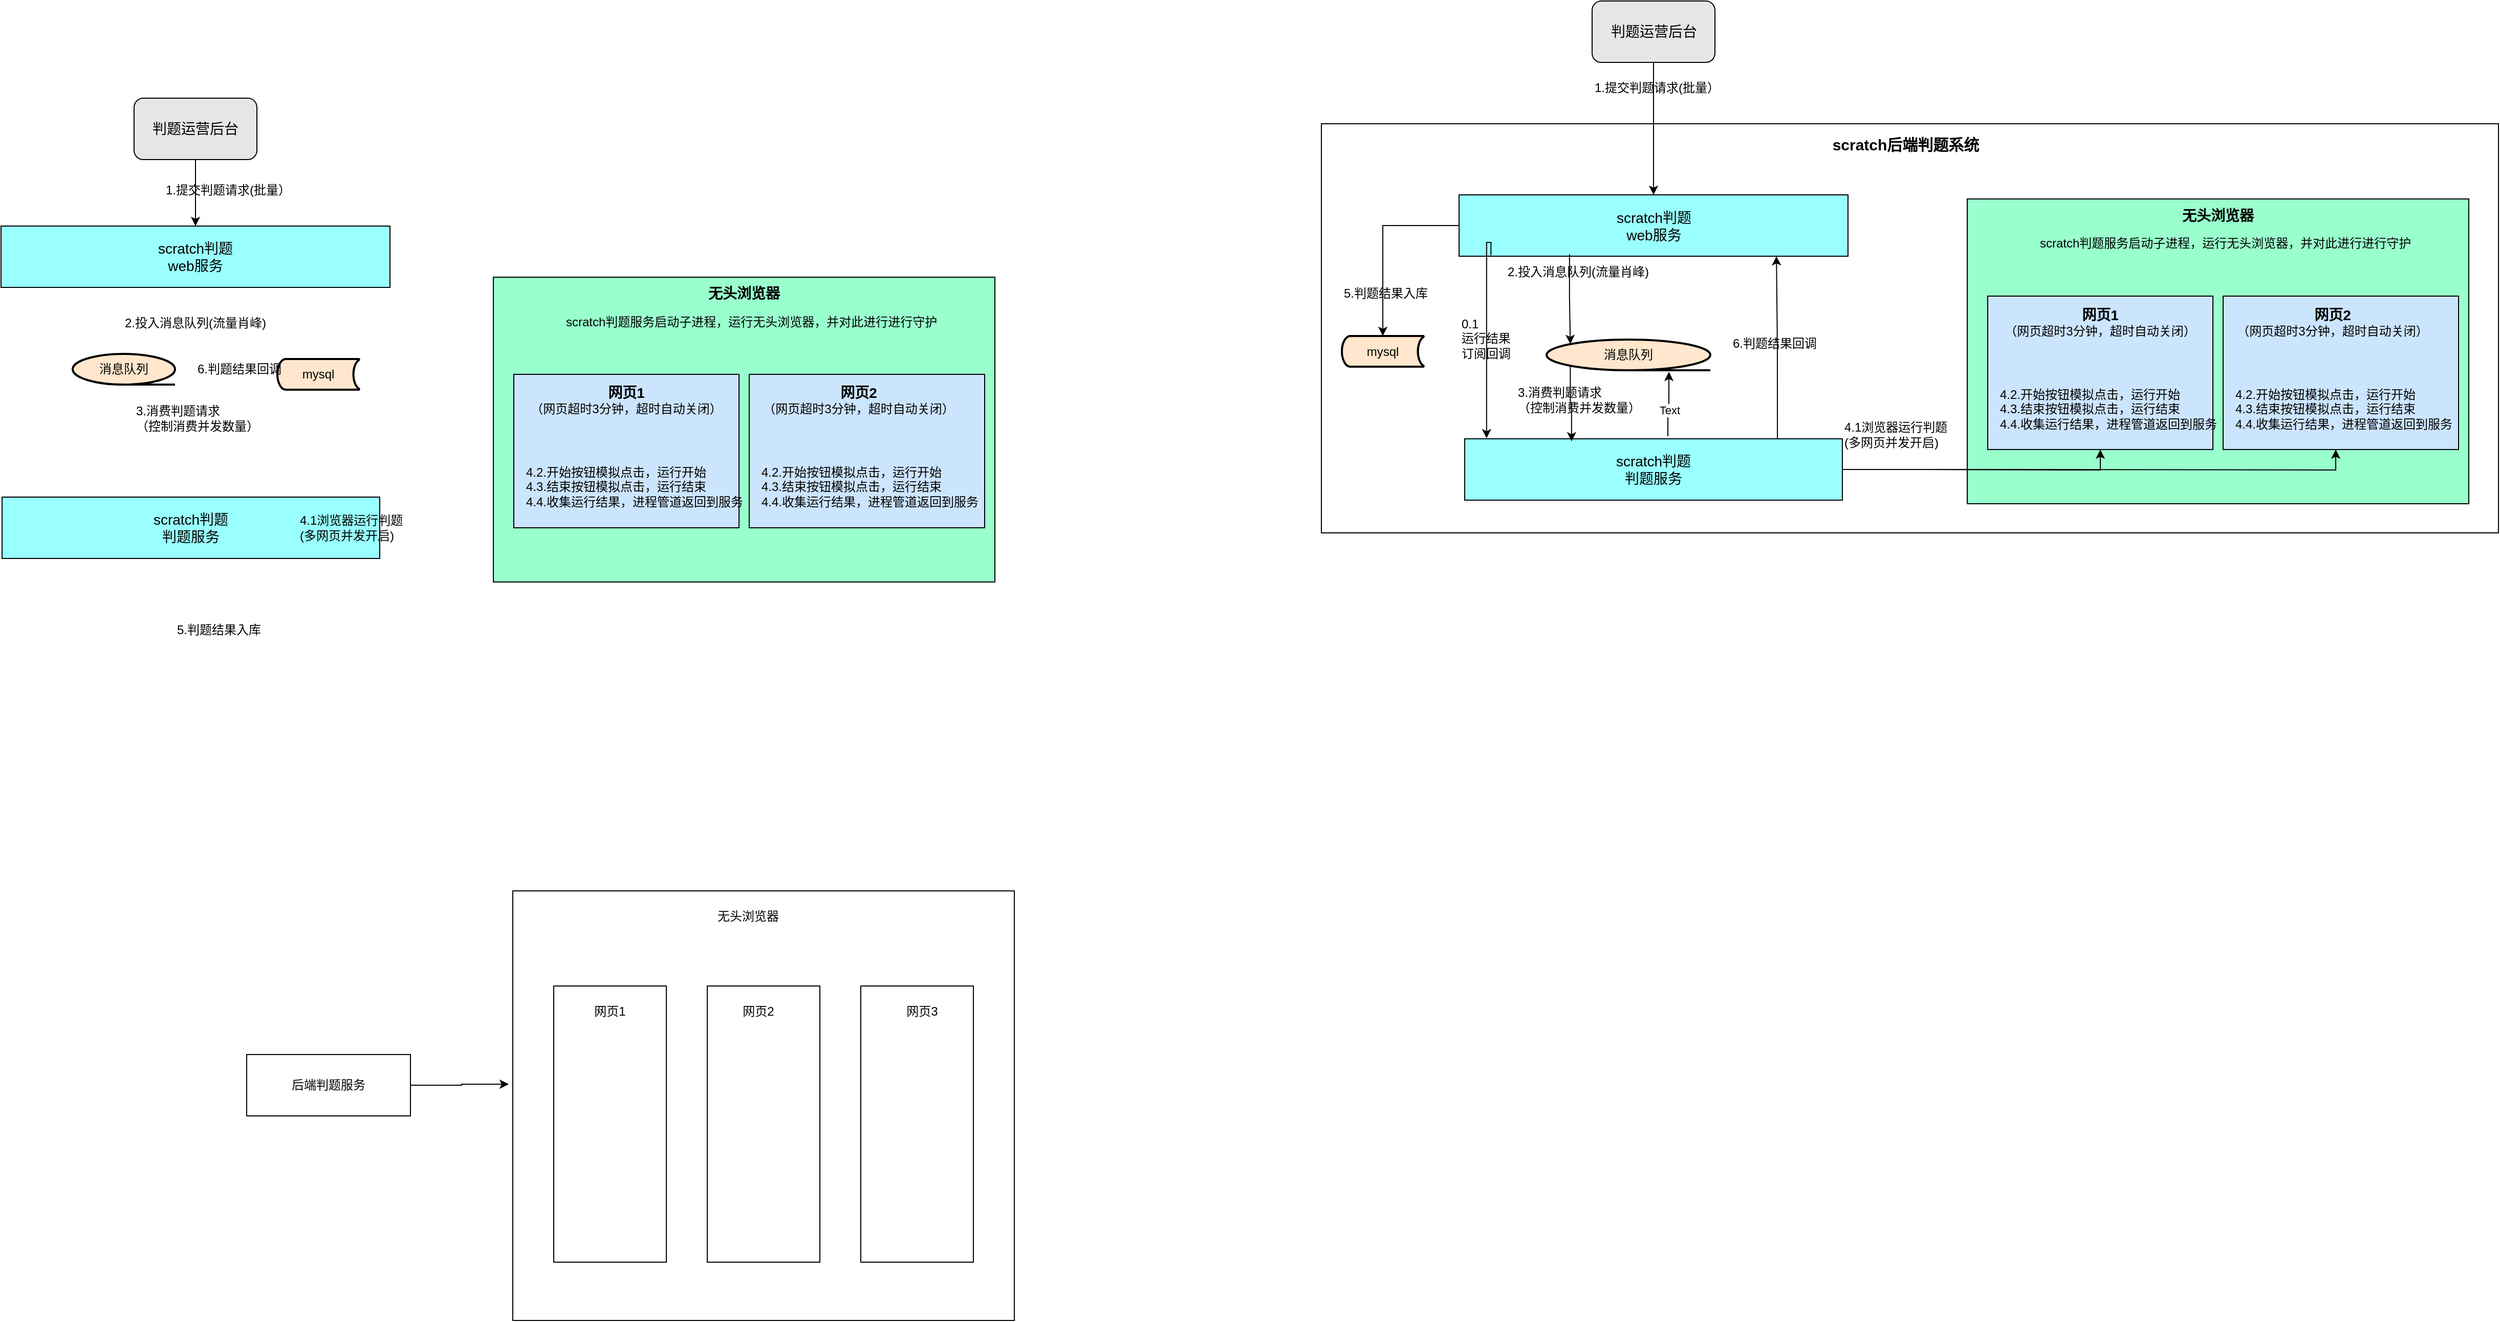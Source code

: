 <mxfile version="21.8.0" type="github">
  <diagram name="第 1 页" id="Y1HsQ0itf-nCOPws9BB6">
    <mxGraphModel dx="1434" dy="760" grid="1" gridSize="10" guides="1" tooltips="1" connect="1" arrows="1" fold="1" page="1" pageScale="1" pageWidth="827" pageHeight="1169" math="0" shadow="0">
      <root>
        <mxCell id="0" />
        <mxCell id="1" parent="0" />
        <mxCell id="sFtv7r6JDpLOcGtbxZpa-3" value="消息队列" style="strokeWidth=2;html=1;shape=mxgraph.flowchart.sequential_data;whiteSpace=wrap;fillColor=#FFE6CC;" vertex="1" parent="1">
          <mxGeometry x="120" y="365" width="100" height="30" as="geometry" />
        </mxCell>
        <mxCell id="sFtv7r6JDpLOcGtbxZpa-22" style="edgeStyle=orthogonalEdgeStyle;rounded=0;orthogonalLoop=1;jettySize=auto;html=1;exitX=0.5;exitY=1;exitDx=0;exitDy=0;entryX=0.5;entryY=0;entryDx=0;entryDy=0;" edge="1" parent="1" source="sFtv7r6JDpLOcGtbxZpa-4" target="sFtv7r6JDpLOcGtbxZpa-6">
          <mxGeometry relative="1" as="geometry" />
        </mxCell>
        <mxCell id="sFtv7r6JDpLOcGtbxZpa-4" value="&lt;font style=&quot;font-size: 14px;&quot;&gt;判题运营后台&lt;/font&gt;" style="rounded=1;whiteSpace=wrap;html=1;fillColor=#E6E6E6;" vertex="1" parent="1">
          <mxGeometry x="180" y="115" width="120" height="60" as="geometry" />
        </mxCell>
        <mxCell id="sFtv7r6JDpLOcGtbxZpa-6" value="&lt;font style=&quot;font-size: 14px;&quot;&gt;scratch判题&lt;br&gt;web服务&lt;/font&gt;" style="rounded=0;whiteSpace=wrap;html=1;fillColor=#99FFFF;" vertex="1" parent="1">
          <mxGeometry x="50" y="240" width="380" height="60" as="geometry" />
        </mxCell>
        <mxCell id="sFtv7r6JDpLOcGtbxZpa-7" value="&lt;font style=&quot;font-size: 14px;&quot;&gt;scratch判题&lt;br&gt;判题服务&lt;/font&gt;" style="rounded=0;whiteSpace=wrap;html=1;fillColor=#99FFFF;" vertex="1" parent="1">
          <mxGeometry x="51" y="505" width="369" height="60" as="geometry" />
        </mxCell>
        <mxCell id="sFtv7r6JDpLOcGtbxZpa-12" value="" style="rounded=0;whiteSpace=wrap;html=1;fillColor=#99FFCC;" vertex="1" parent="1">
          <mxGeometry x="531" y="290" width="490" height="298" as="geometry" />
        </mxCell>
        <mxCell id="sFtv7r6JDpLOcGtbxZpa-13" value="" style="rounded=0;whiteSpace=wrap;html=1;align=left;fillColor=#CCE5FF;" vertex="1" parent="1">
          <mxGeometry x="551" y="385" width="220" height="150" as="geometry" />
        </mxCell>
        <mxCell id="sFtv7r6JDpLOcGtbxZpa-15" value="" style="rounded=0;whiteSpace=wrap;html=1;fillColor=#CCE5FF;" vertex="1" parent="1">
          <mxGeometry x="781" y="385" width="230" height="150" as="geometry" />
        </mxCell>
        <mxCell id="sFtv7r6JDpLOcGtbxZpa-16" value="无头浏览器" style="text;html=1;strokeColor=none;fillColor=none;align=center;verticalAlign=middle;whiteSpace=wrap;rounded=0;fontSize=14;fontStyle=1" vertex="1" parent="1">
          <mxGeometry x="726" y="291" width="100" height="30" as="geometry" />
        </mxCell>
        <mxCell id="sFtv7r6JDpLOcGtbxZpa-17" value="&lt;b style=&quot;font-size: 14px;&quot;&gt;网页1&lt;br&gt;&lt;/b&gt;（网页超时3分钟，超时自动关闭）" style="text;html=1;strokeColor=none;fillColor=none;align=center;verticalAlign=middle;whiteSpace=wrap;rounded=0;" vertex="1" parent="1">
          <mxGeometry x="551" y="395" width="220" height="30" as="geometry" />
        </mxCell>
        <mxCell id="sFtv7r6JDpLOcGtbxZpa-41" value="后端判题服务" style="rounded=0;whiteSpace=wrap;html=1;" vertex="1" parent="1">
          <mxGeometry x="290" y="1050" width="160" height="60" as="geometry" />
        </mxCell>
        <mxCell id="sFtv7r6JDpLOcGtbxZpa-42" value="" style="rounded=0;whiteSpace=wrap;html=1;" vertex="1" parent="1">
          <mxGeometry x="550" y="890" width="490" height="420" as="geometry" />
        </mxCell>
        <mxCell id="sFtv7r6JDpLOcGtbxZpa-44" value="" style="rounded=0;whiteSpace=wrap;html=1;" vertex="1" parent="1">
          <mxGeometry x="590" y="983" width="110" height="270" as="geometry" />
        </mxCell>
        <mxCell id="sFtv7r6JDpLOcGtbxZpa-45" value="" style="rounded=0;whiteSpace=wrap;html=1;" vertex="1" parent="1">
          <mxGeometry x="740" y="983" width="110" height="270" as="geometry" />
        </mxCell>
        <mxCell id="sFtv7r6JDpLOcGtbxZpa-46" value="" style="rounded=0;whiteSpace=wrap;html=1;" vertex="1" parent="1">
          <mxGeometry x="890" y="983" width="110" height="270" as="geometry" />
        </mxCell>
        <mxCell id="sFtv7r6JDpLOcGtbxZpa-47" value="无头浏览器" style="text;html=1;strokeColor=none;fillColor=none;align=center;verticalAlign=middle;whiteSpace=wrap;rounded=0;" vertex="1" parent="1">
          <mxGeometry x="730" y="900" width="100" height="30" as="geometry" />
        </mxCell>
        <mxCell id="sFtv7r6JDpLOcGtbxZpa-48" value="网页1" style="text;html=1;strokeColor=none;fillColor=none;align=center;verticalAlign=middle;whiteSpace=wrap;rounded=0;" vertex="1" parent="1">
          <mxGeometry x="615" y="993" width="60" height="30" as="geometry" />
        </mxCell>
        <mxCell id="sFtv7r6JDpLOcGtbxZpa-49" value="网页2" style="text;html=1;strokeColor=none;fillColor=none;align=center;verticalAlign=middle;whiteSpace=wrap;rounded=0;" vertex="1" parent="1">
          <mxGeometry x="760" y="993" width="60" height="30" as="geometry" />
        </mxCell>
        <mxCell id="sFtv7r6JDpLOcGtbxZpa-50" value="网页3" style="text;html=1;strokeColor=none;fillColor=none;align=center;verticalAlign=middle;whiteSpace=wrap;rounded=0;" vertex="1" parent="1">
          <mxGeometry x="920" y="993" width="60" height="30" as="geometry" />
        </mxCell>
        <mxCell id="sFtv7r6JDpLOcGtbxZpa-52" style="edgeStyle=orthogonalEdgeStyle;rounded=0;orthogonalLoop=1;jettySize=auto;html=1;exitX=1;exitY=0.5;exitDx=0;exitDy=0;entryX=-0.008;entryY=0.45;entryDx=0;entryDy=0;entryPerimeter=0;" edge="1" parent="1" source="sFtv7r6JDpLOcGtbxZpa-41" target="sFtv7r6JDpLOcGtbxZpa-42">
          <mxGeometry relative="1" as="geometry" />
        </mxCell>
        <mxCell id="sFtv7r6JDpLOcGtbxZpa-59" value="1.提交判题请求(批量）" style="text;html=1;strokeColor=none;fillColor=none;align=left;verticalAlign=middle;whiteSpace=wrap;rounded=0;" vertex="1" parent="1">
          <mxGeometry x="209" y="190" width="151" height="30" as="geometry" />
        </mxCell>
        <mxCell id="sFtv7r6JDpLOcGtbxZpa-60" value="2.投入消息队列(流量肖峰)" style="text;html=1;strokeColor=none;fillColor=none;align=left;verticalAlign=middle;whiteSpace=wrap;rounded=0;" vertex="1" parent="1">
          <mxGeometry x="169" y="320" width="169" height="30" as="geometry" />
        </mxCell>
        <mxCell id="sFtv7r6JDpLOcGtbxZpa-62" value="3.消费判题请求&lt;br&gt;（控制消费并发数量）" style="text;html=1;strokeColor=none;fillColor=none;align=left;verticalAlign=middle;whiteSpace=wrap;rounded=0;" vertex="1" parent="1">
          <mxGeometry x="180" y="413" width="140" height="30" as="geometry" />
        </mxCell>
        <mxCell id="sFtv7r6JDpLOcGtbxZpa-64" value="4.1浏览器运行判题&lt;br&gt;(多网页并发开启)" style="text;html=1;strokeColor=none;fillColor=none;align=left;verticalAlign=middle;whiteSpace=wrap;rounded=0;" vertex="1" parent="1">
          <mxGeometry x="340" y="520" width="130" height="30" as="geometry" />
        </mxCell>
        <mxCell id="sFtv7r6JDpLOcGtbxZpa-67" value="5.判题结果入库" style="text;html=1;strokeColor=none;fillColor=none;align=left;verticalAlign=middle;whiteSpace=wrap;rounded=0;" vertex="1" parent="1">
          <mxGeometry x="220" y="620" width="100" height="30" as="geometry" />
        </mxCell>
        <mxCell id="sFtv7r6JDpLOcGtbxZpa-75" value="&lt;b style=&quot;font-size: 14px;&quot;&gt;网页2&lt;br&gt;&lt;/b&gt;（网页超时3分钟，超时自动关闭）" style="text;html=1;strokeColor=none;fillColor=none;align=center;verticalAlign=middle;whiteSpace=wrap;rounded=0;" vertex="1" parent="1">
          <mxGeometry x="778" y="395" width="220" height="30" as="geometry" />
        </mxCell>
        <mxCell id="sFtv7r6JDpLOcGtbxZpa-76" value="4.2.开始按钮模拟点击，运行开始&lt;br style=&quot;border-color: var(--border-color);&quot;&gt;4.3.结束按钮模拟点击，运行结束&lt;br style=&quot;border-color: var(--border-color);&quot;&gt;&lt;span style=&quot;border-color: var(--border-color);&quot;&gt;4.4.收集运行结果，进程管道返回到服务&lt;/span&gt;" style="text;html=1;strokeColor=none;fillColor=none;align=left;verticalAlign=middle;rounded=0;" vertex="1" parent="1">
          <mxGeometry x="561" y="455" width="200" height="80" as="geometry" />
        </mxCell>
        <mxCell id="sFtv7r6JDpLOcGtbxZpa-80" value="4.2.开始按钮模拟点击，运行开始&lt;br style=&quot;border-color: var(--border-color);&quot;&gt;4.3.结束按钮&lt;span style=&quot;&quot;&gt;模拟点击，运行结束&lt;/span&gt;&lt;br style=&quot;border-color: var(--border-color);&quot;&gt;&lt;span style=&quot;&quot;&gt;4.4.收集运行结果，进程管道返回到服务&lt;/span&gt;" style="text;html=1;strokeColor=none;fillColor=none;align=left;verticalAlign=middle;rounded=0;" vertex="1" parent="1">
          <mxGeometry x="791" y="455" width="200" height="80" as="geometry" />
        </mxCell>
        <mxCell id="sFtv7r6JDpLOcGtbxZpa-81" value="scratch判题服务启动子进程，运行无头浏览器，并对此进行进行守护" style="text;html=1;strokeColor=none;fillColor=none;align=left;verticalAlign=middle;whiteSpace=wrap;rounded=0;" vertex="1" parent="1">
          <mxGeometry x="600" y="316" width="380" height="35" as="geometry" />
        </mxCell>
        <mxCell id="sFtv7r6JDpLOcGtbxZpa-82" value="mysql" style="strokeWidth=2;html=1;shape=mxgraph.flowchart.stored_data;whiteSpace=wrap;fillColor=#FFE6CC;" vertex="1" parent="1">
          <mxGeometry x="320" y="370" width="80" height="30" as="geometry" />
        </mxCell>
        <mxCell id="sFtv7r6JDpLOcGtbxZpa-66" value="6.判题结果回调" style="text;html=1;strokeColor=none;fillColor=none;align=left;verticalAlign=middle;whiteSpace=wrap;rounded=0;" vertex="1" parent="1">
          <mxGeometry x="240" y="365" width="100" height="30" as="geometry" />
        </mxCell>
        <mxCell id="sFtv7r6JDpLOcGtbxZpa-86" value="" style="rounded=0;whiteSpace=wrap;html=1;" vertex="1" parent="1">
          <mxGeometry x="1340" y="140" width="1150" height="400" as="geometry" />
        </mxCell>
        <mxCell id="sFtv7r6JDpLOcGtbxZpa-87" value="消息队列" style="strokeWidth=2;html=1;shape=mxgraph.flowchart.sequential_data;whiteSpace=wrap;fillColor=#FFE6CC;" vertex="1" parent="1">
          <mxGeometry x="1560" y="351" width="160" height="30" as="geometry" />
        </mxCell>
        <mxCell id="sFtv7r6JDpLOcGtbxZpa-88" style="edgeStyle=orthogonalEdgeStyle;rounded=0;orthogonalLoop=1;jettySize=auto;html=1;exitX=0.5;exitY=1;exitDx=0;exitDy=0;entryX=0.5;entryY=0;entryDx=0;entryDy=0;" edge="1" parent="1" source="sFtv7r6JDpLOcGtbxZpa-89" target="sFtv7r6JDpLOcGtbxZpa-90">
          <mxGeometry relative="1" as="geometry" />
        </mxCell>
        <mxCell id="sFtv7r6JDpLOcGtbxZpa-89" value="&lt;font style=&quot;font-size: 14px;&quot;&gt;判题运营后台&lt;/font&gt;" style="rounded=1;whiteSpace=wrap;html=1;fillColor=#E6E6E6;" vertex="1" parent="1">
          <mxGeometry x="1604.5" y="20" width="120" height="60" as="geometry" />
        </mxCell>
        <mxCell id="sFtv7r6JDpLOcGtbxZpa-90" value="&lt;font style=&quot;font-size: 14px;&quot;&gt;scratch判题&lt;br&gt;web服务&lt;/font&gt;" style="rounded=0;whiteSpace=wrap;html=1;fillColor=#99FFFF;" vertex="1" parent="1">
          <mxGeometry x="1474.5" y="209.5" width="380" height="60" as="geometry" />
        </mxCell>
        <mxCell id="sFtv7r6JDpLOcGtbxZpa-117" style="edgeStyle=orthogonalEdgeStyle;rounded=0;orthogonalLoop=1;jettySize=auto;html=1;exitX=0.828;exitY=0.008;exitDx=0;exitDy=0;entryX=0.816;entryY=1;entryDx=0;entryDy=0;exitPerimeter=0;entryPerimeter=0;" edge="1" parent="1" source="sFtv7r6JDpLOcGtbxZpa-91" target="sFtv7r6JDpLOcGtbxZpa-90">
          <mxGeometry relative="1" as="geometry" />
        </mxCell>
        <mxCell id="sFtv7r6JDpLOcGtbxZpa-91" value="&lt;font style=&quot;font-size: 14px;&quot;&gt;scratch判题&lt;br&gt;判题服务&lt;/font&gt;" style="rounded=0;whiteSpace=wrap;html=1;fillColor=#99FFFF;" vertex="1" parent="1">
          <mxGeometry x="1480" y="448" width="369" height="60" as="geometry" />
        </mxCell>
        <mxCell id="sFtv7r6JDpLOcGtbxZpa-92" value="" style="rounded=0;whiteSpace=wrap;html=1;fillColor=#99FFCC;" vertex="1" parent="1">
          <mxGeometry x="1971" y="213.5" width="490" height="298" as="geometry" />
        </mxCell>
        <mxCell id="sFtv7r6JDpLOcGtbxZpa-93" value="" style="rounded=0;whiteSpace=wrap;html=1;align=left;fillColor=#CCE5FF;" vertex="1" parent="1">
          <mxGeometry x="1991" y="308.5" width="220" height="150" as="geometry" />
        </mxCell>
        <mxCell id="sFtv7r6JDpLOcGtbxZpa-94" value="" style="rounded=0;whiteSpace=wrap;html=1;fillColor=#CCE5FF;" vertex="1" parent="1">
          <mxGeometry x="2221" y="308.5" width="230" height="150" as="geometry" />
        </mxCell>
        <mxCell id="sFtv7r6JDpLOcGtbxZpa-95" value="无头浏览器" style="text;html=1;strokeColor=none;fillColor=none;align=center;verticalAlign=middle;whiteSpace=wrap;rounded=0;fontSize=14;fontStyle=1" vertex="1" parent="1">
          <mxGeometry x="2166" y="214.5" width="100" height="30" as="geometry" />
        </mxCell>
        <mxCell id="sFtv7r6JDpLOcGtbxZpa-96" value="&lt;b style=&quot;font-size: 14px;&quot;&gt;网页1&lt;br&gt;&lt;/b&gt;（网页超时3分钟，超时自动关闭）" style="text;html=1;strokeColor=none;fillColor=none;align=center;verticalAlign=middle;whiteSpace=wrap;rounded=0;" vertex="1" parent="1">
          <mxGeometry x="1991" y="318.5" width="220" height="30" as="geometry" />
        </mxCell>
        <mxCell id="sFtv7r6JDpLOcGtbxZpa-97" value="1.提交判题请求(批量）" style="text;html=1;strokeColor=none;fillColor=none;align=left;verticalAlign=middle;whiteSpace=wrap;rounded=0;" vertex="1" parent="1">
          <mxGeometry x="1604.5" y="90" width="151" height="30" as="geometry" />
        </mxCell>
        <mxCell id="sFtv7r6JDpLOcGtbxZpa-98" value="2.投入消息队列(流量肖峰)" style="text;html=1;strokeColor=none;fillColor=none;align=left;verticalAlign=middle;whiteSpace=wrap;rounded=0;" vertex="1" parent="1">
          <mxGeometry x="1520" y="270" width="169" height="30" as="geometry" />
        </mxCell>
        <mxCell id="sFtv7r6JDpLOcGtbxZpa-99" value="3.消费判题请求&lt;br&gt;（控制消费并发数量）" style="text;html=1;strokeColor=none;fillColor=none;align=left;verticalAlign=middle;whiteSpace=wrap;rounded=0;" vertex="1" parent="1">
          <mxGeometry x="1530" y="395" width="140" height="30" as="geometry" />
        </mxCell>
        <mxCell id="sFtv7r6JDpLOcGtbxZpa-100" value="4.1浏览器运行判题&lt;br&gt;(多网页并发开启)" style="text;html=1;strokeColor=none;fillColor=none;align=left;verticalAlign=middle;whiteSpace=wrap;rounded=0;" vertex="1" parent="1">
          <mxGeometry x="1849" y="428.5" width="130" height="30" as="geometry" />
        </mxCell>
        <mxCell id="sFtv7r6JDpLOcGtbxZpa-101" value="5.判题结果入库" style="text;html=1;strokeColor=none;fillColor=none;align=left;verticalAlign=middle;whiteSpace=wrap;rounded=0;" vertex="1" parent="1">
          <mxGeometry x="1360" y="291" width="100" height="30" as="geometry" />
        </mxCell>
        <mxCell id="sFtv7r6JDpLOcGtbxZpa-102" value="&lt;b style=&quot;font-size: 14px;&quot;&gt;网页2&lt;br&gt;&lt;/b&gt;（网页超时3分钟，超时自动关闭）" style="text;html=1;strokeColor=none;fillColor=none;align=center;verticalAlign=middle;whiteSpace=wrap;rounded=0;" vertex="1" parent="1">
          <mxGeometry x="2218" y="318.5" width="220" height="30" as="geometry" />
        </mxCell>
        <mxCell id="sFtv7r6JDpLOcGtbxZpa-103" value="4.2.开始按钮模拟点击，运行开始&lt;br style=&quot;border-color: var(--border-color);&quot;&gt;4.3.结束按钮模拟点击，运行结束&lt;br style=&quot;border-color: var(--border-color);&quot;&gt;&lt;span style=&quot;border-color: var(--border-color);&quot;&gt;4.4.收集运行结果，进程管道返回到服务&lt;/span&gt;" style="text;html=1;strokeColor=none;fillColor=none;align=left;verticalAlign=middle;rounded=0;" vertex="1" parent="1">
          <mxGeometry x="2001" y="378.5" width="200" height="80" as="geometry" />
        </mxCell>
        <mxCell id="sFtv7r6JDpLOcGtbxZpa-104" value="4.2.开始按钮模拟点击，运行开始&lt;br style=&quot;border-color: var(--border-color);&quot;&gt;4.3.结束按钮&lt;span style=&quot;&quot;&gt;模拟点击，运行结束&lt;/span&gt;&lt;br style=&quot;border-color: var(--border-color);&quot;&gt;&lt;span style=&quot;&quot;&gt;4.4.收集运行结果，进程管道返回到服务&lt;/span&gt;" style="text;html=1;strokeColor=none;fillColor=none;align=left;verticalAlign=middle;rounded=0;" vertex="1" parent="1">
          <mxGeometry x="2231" y="378.5" width="200" height="80" as="geometry" />
        </mxCell>
        <mxCell id="sFtv7r6JDpLOcGtbxZpa-105" value="scratch判题服务启动子进程，运行无头浏览器，并对此进行进行守护" style="text;html=1;strokeColor=none;fillColor=none;align=left;verticalAlign=middle;whiteSpace=wrap;rounded=0;" vertex="1" parent="1">
          <mxGeometry x="2040" y="239.5" width="380" height="35" as="geometry" />
        </mxCell>
        <mxCell id="sFtv7r6JDpLOcGtbxZpa-106" value="mysql" style="strokeWidth=2;html=1;shape=mxgraph.flowchart.stored_data;whiteSpace=wrap;fillColor=#FFE6CC;" vertex="1" parent="1">
          <mxGeometry x="1360" y="347.5" width="80" height="30" as="geometry" />
        </mxCell>
        <mxCell id="sFtv7r6JDpLOcGtbxZpa-107" value="6.判题结果回调" style="text;html=1;strokeColor=none;fillColor=none;align=left;verticalAlign=middle;whiteSpace=wrap;rounded=0;" vertex="1" parent="1">
          <mxGeometry x="1740" y="340" width="100" height="30" as="geometry" />
        </mxCell>
        <mxCell id="sFtv7r6JDpLOcGtbxZpa-109" style="edgeStyle=orthogonalEdgeStyle;rounded=0;orthogonalLoop=1;jettySize=auto;html=1;exitX=0.082;exitY=0.983;exitDx=0;exitDy=0;entryX=0.058;entryY=-0.008;entryDx=0;entryDy=0;entryPerimeter=0;exitPerimeter=0;" edge="1" parent="1" source="sFtv7r6JDpLOcGtbxZpa-90" target="sFtv7r6JDpLOcGtbxZpa-91">
          <mxGeometry relative="1" as="geometry">
            <Array as="points">
              <mxPoint x="1501" y="256" />
            </Array>
          </mxGeometry>
        </mxCell>
        <mxCell id="sFtv7r6JDpLOcGtbxZpa-110" value="0.1&lt;br&gt;运行结果&lt;br&gt;订阅回调" style="text;html=1;strokeColor=none;fillColor=none;align=left;verticalAlign=middle;whiteSpace=wrap;rounded=0;" vertex="1" parent="1">
          <mxGeometry x="1474.5" y="335" width="60" height="30" as="geometry" />
        </mxCell>
        <mxCell id="sFtv7r6JDpLOcGtbxZpa-112" style="edgeStyle=orthogonalEdgeStyle;rounded=0;orthogonalLoop=1;jettySize=auto;html=1;exitX=0.284;exitY=0.967;exitDx=0;exitDy=0;entryX=0.145;entryY=0.145;entryDx=0;entryDy=0;entryPerimeter=0;exitPerimeter=0;" edge="1" parent="1" source="sFtv7r6JDpLOcGtbxZpa-90" target="sFtv7r6JDpLOcGtbxZpa-87">
          <mxGeometry relative="1" as="geometry" />
        </mxCell>
        <mxCell id="sFtv7r6JDpLOcGtbxZpa-113" style="edgeStyle=orthogonalEdgeStyle;rounded=0;orthogonalLoop=1;jettySize=auto;html=1;exitX=0.145;exitY=0.855;exitDx=0;exitDy=0;exitPerimeter=0;entryX=0.283;entryY=0.042;entryDx=0;entryDy=0;entryPerimeter=0;" edge="1" parent="1" source="sFtv7r6JDpLOcGtbxZpa-87" target="sFtv7r6JDpLOcGtbxZpa-91">
          <mxGeometry relative="1" as="geometry">
            <mxPoint x="1583" y="440" as="targetPoint" />
          </mxGeometry>
        </mxCell>
        <mxCell id="sFtv7r6JDpLOcGtbxZpa-114" style="edgeStyle=orthogonalEdgeStyle;rounded=0;orthogonalLoop=1;jettySize=auto;html=1;exitX=0.538;exitY=-0.042;exitDx=0;exitDy=0;entryX=0.747;entryY=1.05;entryDx=0;entryDy=0;entryPerimeter=0;exitPerimeter=0;" edge="1" parent="1" source="sFtv7r6JDpLOcGtbxZpa-91" target="sFtv7r6JDpLOcGtbxZpa-87">
          <mxGeometry relative="1" as="geometry" />
        </mxCell>
        <mxCell id="sFtv7r6JDpLOcGtbxZpa-118" value="Text" style="edgeLabel;html=1;align=center;verticalAlign=middle;resizable=0;points=[];" vertex="1" connectable="0" parent="sFtv7r6JDpLOcGtbxZpa-114">
          <mxGeometry x="-0.204" y="-1" relative="1" as="geometry">
            <mxPoint as="offset" />
          </mxGeometry>
        </mxCell>
        <mxCell id="sFtv7r6JDpLOcGtbxZpa-120" style="edgeStyle=orthogonalEdgeStyle;rounded=0;orthogonalLoop=1;jettySize=auto;html=1;exitX=1;exitY=0.5;exitDx=0;exitDy=0;entryX=0.5;entryY=1;entryDx=0;entryDy=0;" edge="1" parent="1" source="sFtv7r6JDpLOcGtbxZpa-91" target="sFtv7r6JDpLOcGtbxZpa-104">
          <mxGeometry relative="1" as="geometry" />
        </mxCell>
        <mxCell id="sFtv7r6JDpLOcGtbxZpa-119" style="edgeStyle=orthogonalEdgeStyle;rounded=0;orthogonalLoop=1;jettySize=auto;html=1;exitX=1;exitY=0.5;exitDx=0;exitDy=0;entryX=0.5;entryY=1;entryDx=0;entryDy=0;" edge="1" parent="1" source="sFtv7r6JDpLOcGtbxZpa-91" target="sFtv7r6JDpLOcGtbxZpa-103">
          <mxGeometry relative="1" as="geometry" />
        </mxCell>
        <mxCell id="sFtv7r6JDpLOcGtbxZpa-121" style="edgeStyle=orthogonalEdgeStyle;rounded=0;orthogonalLoop=1;jettySize=auto;html=1;exitX=0;exitY=0.5;exitDx=0;exitDy=0;entryX=0.5;entryY=0;entryDx=0;entryDy=0;entryPerimeter=0;" edge="1" parent="1" source="sFtv7r6JDpLOcGtbxZpa-90" target="sFtv7r6JDpLOcGtbxZpa-106">
          <mxGeometry relative="1" as="geometry" />
        </mxCell>
        <mxCell id="sFtv7r6JDpLOcGtbxZpa-122" value="&lt;font style=&quot;font-size: 15px;&quot;&gt;&lt;b&gt;scratch后端判题系统&lt;/b&gt;&lt;/font&gt;" style="text;html=1;strokeColor=none;fillColor=none;align=center;verticalAlign=middle;whiteSpace=wrap;rounded=0;" vertex="1" parent="1">
          <mxGeometry x="1821" y="145" width="180" height="30" as="geometry" />
        </mxCell>
      </root>
    </mxGraphModel>
  </diagram>
</mxfile>
